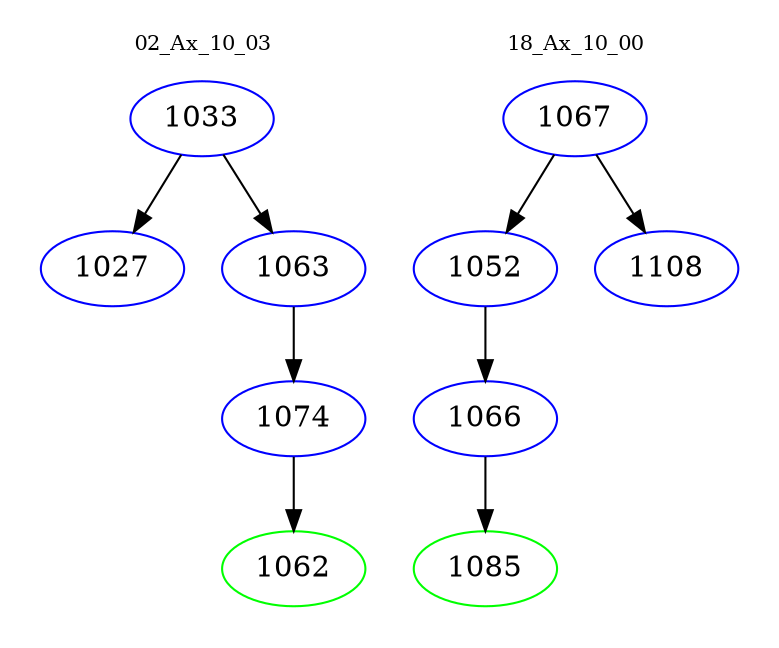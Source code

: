 digraph{
subgraph cluster_0 {
color = white
label = "02_Ax_10_03";
fontsize=10;
T0_1033 [label="1033", color="blue"]
T0_1033 -> T0_1027 [color="black"]
T0_1027 [label="1027", color="blue"]
T0_1033 -> T0_1063 [color="black"]
T0_1063 [label="1063", color="blue"]
T0_1063 -> T0_1074 [color="black"]
T0_1074 [label="1074", color="blue"]
T0_1074 -> T0_1062 [color="black"]
T0_1062 [label="1062", color="green"]
}
subgraph cluster_1 {
color = white
label = "18_Ax_10_00";
fontsize=10;
T1_1067 [label="1067", color="blue"]
T1_1067 -> T1_1052 [color="black"]
T1_1052 [label="1052", color="blue"]
T1_1052 -> T1_1066 [color="black"]
T1_1066 [label="1066", color="blue"]
T1_1066 -> T1_1085 [color="black"]
T1_1085 [label="1085", color="green"]
T1_1067 -> T1_1108 [color="black"]
T1_1108 [label="1108", color="blue"]
}
}
